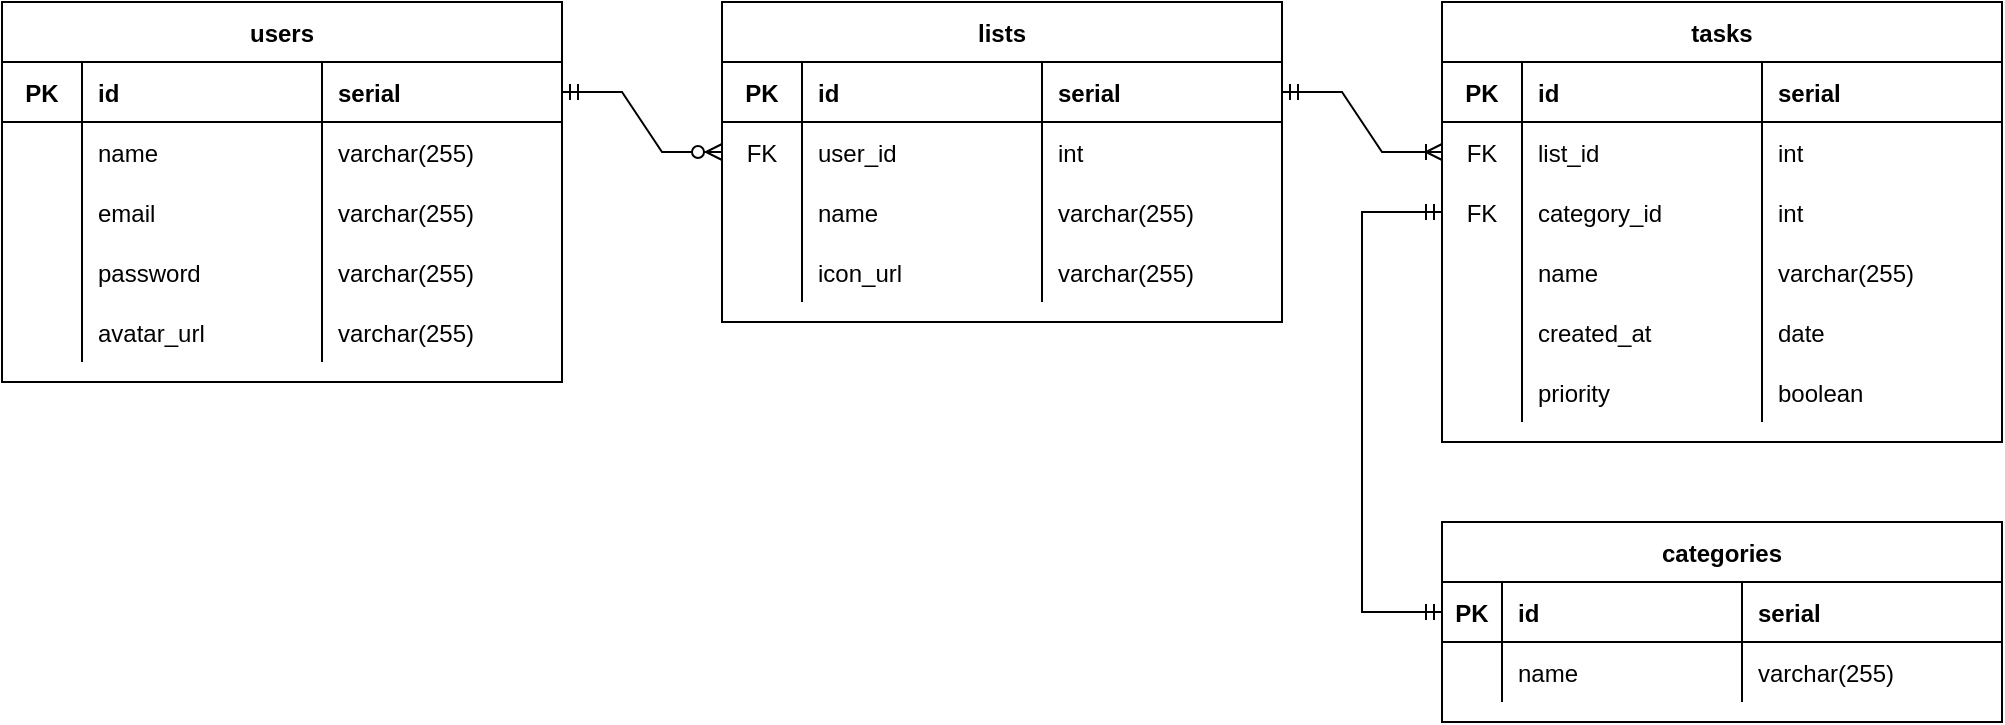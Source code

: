 <mxfile version="20.0.3" type="device"><diagram id="R2lEEEUBdFMjLlhIrx00" name="Page-1"><mxGraphModel dx="1562" dy="771" grid="0" gridSize="10" guides="0" tooltips="1" connect="1" arrows="1" fold="1" page="1" pageScale="1" pageWidth="1100" pageHeight="850" math="0" shadow="0" extFonts="Permanent Marker^https://fonts.googleapis.com/css?family=Permanent+Marker"><root><mxCell id="0"/><mxCell id="1" parent="0"/><mxCell id="S6WxS1cDM9PQxsiNfCEc-1" value="users" style="shape=table;startSize=30;container=1;collapsible=1;childLayout=tableLayout;fixedRows=1;rowLines=0;fontStyle=1;align=center;resizeLast=1;" parent="1" vertex="1"><mxGeometry x="-1040" y="60" width="280" height="190" as="geometry"/></mxCell><mxCell id="S6WxS1cDM9PQxsiNfCEc-2" value="" style="shape=tableRow;horizontal=0;startSize=0;swimlaneHead=0;swimlaneBody=0;fillColor=none;collapsible=0;dropTarget=0;points=[[0,0.5],[1,0.5]];portConstraint=eastwest;top=0;left=0;right=0;bottom=1;" parent="S6WxS1cDM9PQxsiNfCEc-1" vertex="1"><mxGeometry y="30" width="280" height="30" as="geometry"/></mxCell><mxCell id="S6WxS1cDM9PQxsiNfCEc-3" value="PK" style="shape=partialRectangle;connectable=0;fillColor=none;top=0;left=0;bottom=0;right=0;fontStyle=1;overflow=hidden;" parent="S6WxS1cDM9PQxsiNfCEc-2" vertex="1"><mxGeometry width="40" height="30" as="geometry"><mxRectangle width="40" height="30" as="alternateBounds"/></mxGeometry></mxCell><mxCell id="S6WxS1cDM9PQxsiNfCEc-4" value="id" style="shape=partialRectangle;connectable=0;fillColor=none;top=0;left=0;bottom=0;right=0;align=left;spacingLeft=6;fontStyle=1;overflow=hidden;" parent="S6WxS1cDM9PQxsiNfCEc-2" vertex="1"><mxGeometry x="40" width="120" height="30" as="geometry"><mxRectangle width="120" height="30" as="alternateBounds"/></mxGeometry></mxCell><mxCell id="S6WxS1cDM9PQxsiNfCEc-14" value="serial" style="shape=partialRectangle;connectable=0;fillColor=none;top=0;left=0;bottom=0;right=0;align=left;spacingLeft=6;fontStyle=1;overflow=hidden;" parent="S6WxS1cDM9PQxsiNfCEc-2" vertex="1"><mxGeometry x="160" width="120" height="30" as="geometry"><mxRectangle width="120" height="30" as="alternateBounds"/></mxGeometry></mxCell><mxCell id="S6WxS1cDM9PQxsiNfCEc-5" value="" style="shape=tableRow;horizontal=0;startSize=0;swimlaneHead=0;swimlaneBody=0;fillColor=none;collapsible=0;dropTarget=0;points=[[0,0.5],[1,0.5]];portConstraint=eastwest;top=0;left=0;right=0;bottom=0;" parent="S6WxS1cDM9PQxsiNfCEc-1" vertex="1"><mxGeometry y="60" width="280" height="30" as="geometry"/></mxCell><mxCell id="S6WxS1cDM9PQxsiNfCEc-6" value="" style="shape=partialRectangle;connectable=0;fillColor=none;top=0;left=0;bottom=0;right=0;editable=1;overflow=hidden;" parent="S6WxS1cDM9PQxsiNfCEc-5" vertex="1"><mxGeometry width="40" height="30" as="geometry"><mxRectangle width="40" height="30" as="alternateBounds"/></mxGeometry></mxCell><mxCell id="S6WxS1cDM9PQxsiNfCEc-7" value="name" style="shape=partialRectangle;connectable=0;fillColor=none;top=0;left=0;bottom=0;right=0;align=left;spacingLeft=6;overflow=hidden;" parent="S6WxS1cDM9PQxsiNfCEc-5" vertex="1"><mxGeometry x="40" width="120" height="30" as="geometry"><mxRectangle width="120" height="30" as="alternateBounds"/></mxGeometry></mxCell><mxCell id="S6WxS1cDM9PQxsiNfCEc-15" value="varchar(255)" style="shape=partialRectangle;connectable=0;fillColor=none;top=0;left=0;bottom=0;right=0;align=left;spacingLeft=6;overflow=hidden;" parent="S6WxS1cDM9PQxsiNfCEc-5" vertex="1"><mxGeometry x="160" width="120" height="30" as="geometry"><mxRectangle width="120" height="30" as="alternateBounds"/></mxGeometry></mxCell><mxCell id="S6WxS1cDM9PQxsiNfCEc-8" value="" style="shape=tableRow;horizontal=0;startSize=0;swimlaneHead=0;swimlaneBody=0;fillColor=none;collapsible=0;dropTarget=0;points=[[0,0.5],[1,0.5]];portConstraint=eastwest;top=0;left=0;right=0;bottom=0;" parent="S6WxS1cDM9PQxsiNfCEc-1" vertex="1"><mxGeometry y="90" width="280" height="30" as="geometry"/></mxCell><mxCell id="S6WxS1cDM9PQxsiNfCEc-9" value="" style="shape=partialRectangle;connectable=0;fillColor=none;top=0;left=0;bottom=0;right=0;editable=1;overflow=hidden;" parent="S6WxS1cDM9PQxsiNfCEc-8" vertex="1"><mxGeometry width="40" height="30" as="geometry"><mxRectangle width="40" height="30" as="alternateBounds"/></mxGeometry></mxCell><mxCell id="S6WxS1cDM9PQxsiNfCEc-10" value="email" style="shape=partialRectangle;connectable=0;fillColor=none;top=0;left=0;bottom=0;right=0;align=left;spacingLeft=6;overflow=hidden;" parent="S6WxS1cDM9PQxsiNfCEc-8" vertex="1"><mxGeometry x="40" width="120" height="30" as="geometry"><mxRectangle width="120" height="30" as="alternateBounds"/></mxGeometry></mxCell><mxCell id="S6WxS1cDM9PQxsiNfCEc-16" value="varchar(255)" style="shape=partialRectangle;connectable=0;fillColor=none;top=0;left=0;bottom=0;right=0;align=left;spacingLeft=6;overflow=hidden;" parent="S6WxS1cDM9PQxsiNfCEc-8" vertex="1"><mxGeometry x="160" width="120" height="30" as="geometry"><mxRectangle width="120" height="30" as="alternateBounds"/></mxGeometry></mxCell><mxCell id="S6WxS1cDM9PQxsiNfCEc-11" value="" style="shape=tableRow;horizontal=0;startSize=0;swimlaneHead=0;swimlaneBody=0;fillColor=none;collapsible=0;dropTarget=0;points=[[0,0.5],[1,0.5]];portConstraint=eastwest;top=0;left=0;right=0;bottom=0;" parent="S6WxS1cDM9PQxsiNfCEc-1" vertex="1"><mxGeometry y="120" width="280" height="30" as="geometry"/></mxCell><mxCell id="S6WxS1cDM9PQxsiNfCEc-12" value="" style="shape=partialRectangle;connectable=0;fillColor=none;top=0;left=0;bottom=0;right=0;editable=1;overflow=hidden;" parent="S6WxS1cDM9PQxsiNfCEc-11" vertex="1"><mxGeometry width="40" height="30" as="geometry"><mxRectangle width="40" height="30" as="alternateBounds"/></mxGeometry></mxCell><mxCell id="S6WxS1cDM9PQxsiNfCEc-13" value="password" style="shape=partialRectangle;connectable=0;fillColor=none;top=0;left=0;bottom=0;right=0;align=left;spacingLeft=6;overflow=hidden;" parent="S6WxS1cDM9PQxsiNfCEc-11" vertex="1"><mxGeometry x="40" width="120" height="30" as="geometry"><mxRectangle width="120" height="30" as="alternateBounds"/></mxGeometry></mxCell><mxCell id="S6WxS1cDM9PQxsiNfCEc-17" value="varchar(255)" style="shape=partialRectangle;connectable=0;fillColor=none;top=0;left=0;bottom=0;right=0;align=left;spacingLeft=6;overflow=hidden;" parent="S6WxS1cDM9PQxsiNfCEc-11" vertex="1"><mxGeometry x="160" width="120" height="30" as="geometry"><mxRectangle width="120" height="30" as="alternateBounds"/></mxGeometry></mxCell><mxCell id="S6WxS1cDM9PQxsiNfCEc-70" style="shape=tableRow;horizontal=0;startSize=0;swimlaneHead=0;swimlaneBody=0;fillColor=none;collapsible=0;dropTarget=0;points=[[0,0.5],[1,0.5]];portConstraint=eastwest;top=0;left=0;right=0;bottom=0;" parent="S6WxS1cDM9PQxsiNfCEc-1" vertex="1"><mxGeometry y="150" width="280" height="30" as="geometry"/></mxCell><mxCell id="S6WxS1cDM9PQxsiNfCEc-71" style="shape=partialRectangle;connectable=0;fillColor=none;top=0;left=0;bottom=0;right=0;editable=1;overflow=hidden;" parent="S6WxS1cDM9PQxsiNfCEc-70" vertex="1"><mxGeometry width="40" height="30" as="geometry"><mxRectangle width="40" height="30" as="alternateBounds"/></mxGeometry></mxCell><mxCell id="S6WxS1cDM9PQxsiNfCEc-72" value="avatar_url" style="shape=partialRectangle;connectable=0;fillColor=none;top=0;left=0;bottom=0;right=0;align=left;spacingLeft=6;overflow=hidden;" parent="S6WxS1cDM9PQxsiNfCEc-70" vertex="1"><mxGeometry x="40" width="120" height="30" as="geometry"><mxRectangle width="120" height="30" as="alternateBounds"/></mxGeometry></mxCell><mxCell id="S6WxS1cDM9PQxsiNfCEc-73" value="varchar(255)" style="shape=partialRectangle;connectable=0;fillColor=none;top=0;left=0;bottom=0;right=0;align=left;spacingLeft=6;overflow=hidden;" parent="S6WxS1cDM9PQxsiNfCEc-70" vertex="1"><mxGeometry x="160" width="120" height="30" as="geometry"><mxRectangle width="120" height="30" as="alternateBounds"/></mxGeometry></mxCell><mxCell id="S6WxS1cDM9PQxsiNfCEc-19" value="lists" style="shape=table;startSize=30;container=1;collapsible=1;childLayout=tableLayout;fixedRows=1;rowLines=0;fontStyle=1;align=center;resizeLast=1;" parent="1" vertex="1"><mxGeometry x="-680" y="60" width="280" height="160" as="geometry"/></mxCell><mxCell id="S6WxS1cDM9PQxsiNfCEc-20" value="" style="shape=tableRow;horizontal=0;startSize=0;swimlaneHead=0;swimlaneBody=0;fillColor=none;collapsible=0;dropTarget=0;points=[[0,0.5],[1,0.5]];portConstraint=eastwest;top=0;left=0;right=0;bottom=1;" parent="S6WxS1cDM9PQxsiNfCEc-19" vertex="1"><mxGeometry y="30" width="280" height="30" as="geometry"/></mxCell><mxCell id="S6WxS1cDM9PQxsiNfCEc-21" value="PK" style="shape=partialRectangle;connectable=0;fillColor=none;top=0;left=0;bottom=0;right=0;fontStyle=1;overflow=hidden;" parent="S6WxS1cDM9PQxsiNfCEc-20" vertex="1"><mxGeometry width="40" height="30" as="geometry"><mxRectangle width="40" height="30" as="alternateBounds"/></mxGeometry></mxCell><mxCell id="S6WxS1cDM9PQxsiNfCEc-22" value="id" style="shape=partialRectangle;connectable=0;fillColor=none;top=0;left=0;bottom=0;right=0;align=left;spacingLeft=6;fontStyle=1;overflow=hidden;" parent="S6WxS1cDM9PQxsiNfCEc-20" vertex="1"><mxGeometry x="40" width="120" height="30" as="geometry"><mxRectangle width="120" height="30" as="alternateBounds"/></mxGeometry></mxCell><mxCell id="S6WxS1cDM9PQxsiNfCEc-23" value="serial" style="shape=partialRectangle;connectable=0;fillColor=none;top=0;left=0;bottom=0;right=0;align=left;spacingLeft=6;fontStyle=1;overflow=hidden;" parent="S6WxS1cDM9PQxsiNfCEc-20" vertex="1"><mxGeometry x="160" width="120" height="30" as="geometry"><mxRectangle width="120" height="30" as="alternateBounds"/></mxGeometry></mxCell><mxCell id="S6WxS1cDM9PQxsiNfCEc-24" value="" style="shape=tableRow;horizontal=0;startSize=0;swimlaneHead=0;swimlaneBody=0;fillColor=none;collapsible=0;dropTarget=0;points=[[0,0.5],[1,0.5]];portConstraint=eastwest;top=0;left=0;right=0;bottom=0;" parent="S6WxS1cDM9PQxsiNfCEc-19" vertex="1"><mxGeometry y="60" width="280" height="30" as="geometry"/></mxCell><mxCell id="S6WxS1cDM9PQxsiNfCEc-25" value="FK" style="shape=partialRectangle;connectable=0;fillColor=none;top=0;left=0;bottom=0;right=0;editable=1;overflow=hidden;" parent="S6WxS1cDM9PQxsiNfCEc-24" vertex="1"><mxGeometry width="40" height="30" as="geometry"><mxRectangle width="40" height="30" as="alternateBounds"/></mxGeometry></mxCell><mxCell id="S6WxS1cDM9PQxsiNfCEc-26" value="user_id" style="shape=partialRectangle;connectable=0;fillColor=none;top=0;left=0;bottom=0;right=0;align=left;spacingLeft=6;overflow=hidden;" parent="S6WxS1cDM9PQxsiNfCEc-24" vertex="1"><mxGeometry x="40" width="120" height="30" as="geometry"><mxRectangle width="120" height="30" as="alternateBounds"/></mxGeometry></mxCell><mxCell id="S6WxS1cDM9PQxsiNfCEc-27" value="int" style="shape=partialRectangle;connectable=0;fillColor=none;top=0;left=0;bottom=0;right=0;align=left;spacingLeft=6;overflow=hidden;" parent="S6WxS1cDM9PQxsiNfCEc-24" vertex="1"><mxGeometry x="160" width="120" height="30" as="geometry"><mxRectangle width="120" height="30" as="alternateBounds"/></mxGeometry></mxCell><mxCell id="S6WxS1cDM9PQxsiNfCEc-28" value="" style="shape=tableRow;horizontal=0;startSize=0;swimlaneHead=0;swimlaneBody=0;fillColor=none;collapsible=0;dropTarget=0;points=[[0,0.5],[1,0.5]];portConstraint=eastwest;top=0;left=0;right=0;bottom=0;" parent="S6WxS1cDM9PQxsiNfCEc-19" vertex="1"><mxGeometry y="90" width="280" height="30" as="geometry"/></mxCell><mxCell id="S6WxS1cDM9PQxsiNfCEc-29" value="" style="shape=partialRectangle;connectable=0;fillColor=none;top=0;left=0;bottom=0;right=0;editable=1;overflow=hidden;" parent="S6WxS1cDM9PQxsiNfCEc-28" vertex="1"><mxGeometry width="40" height="30" as="geometry"><mxRectangle width="40" height="30" as="alternateBounds"/></mxGeometry></mxCell><mxCell id="S6WxS1cDM9PQxsiNfCEc-30" value="name" style="shape=partialRectangle;connectable=0;fillColor=none;top=0;left=0;bottom=0;right=0;align=left;spacingLeft=6;overflow=hidden;" parent="S6WxS1cDM9PQxsiNfCEc-28" vertex="1"><mxGeometry x="40" width="120" height="30" as="geometry"><mxRectangle width="120" height="30" as="alternateBounds"/></mxGeometry></mxCell><mxCell id="S6WxS1cDM9PQxsiNfCEc-31" value="varchar(255)" style="shape=partialRectangle;connectable=0;fillColor=none;top=0;left=0;bottom=0;right=0;align=left;spacingLeft=6;overflow=hidden;" parent="S6WxS1cDM9PQxsiNfCEc-28" vertex="1"><mxGeometry x="160" width="120" height="30" as="geometry"><mxRectangle width="120" height="30" as="alternateBounds"/></mxGeometry></mxCell><mxCell id="S6WxS1cDM9PQxsiNfCEc-90" style="shape=tableRow;horizontal=0;startSize=0;swimlaneHead=0;swimlaneBody=0;fillColor=none;collapsible=0;dropTarget=0;points=[[0,0.5],[1,0.5]];portConstraint=eastwest;top=0;left=0;right=0;bottom=0;" parent="S6WxS1cDM9PQxsiNfCEc-19" vertex="1"><mxGeometry y="120" width="280" height="30" as="geometry"/></mxCell><mxCell id="S6WxS1cDM9PQxsiNfCEc-91" style="shape=partialRectangle;connectable=0;fillColor=none;top=0;left=0;bottom=0;right=0;editable=1;overflow=hidden;" parent="S6WxS1cDM9PQxsiNfCEc-90" vertex="1"><mxGeometry width="40" height="30" as="geometry"><mxRectangle width="40" height="30" as="alternateBounds"/></mxGeometry></mxCell><mxCell id="S6WxS1cDM9PQxsiNfCEc-92" value="icon_url" style="shape=partialRectangle;connectable=0;fillColor=none;top=0;left=0;bottom=0;right=0;align=left;spacingLeft=6;overflow=hidden;" parent="S6WxS1cDM9PQxsiNfCEc-90" vertex="1"><mxGeometry x="40" width="120" height="30" as="geometry"><mxRectangle width="120" height="30" as="alternateBounds"/></mxGeometry></mxCell><mxCell id="S6WxS1cDM9PQxsiNfCEc-93" value="varchar(255)" style="shape=partialRectangle;connectable=0;fillColor=none;top=0;left=0;bottom=0;right=0;align=left;spacingLeft=6;overflow=hidden;" parent="S6WxS1cDM9PQxsiNfCEc-90" vertex="1"><mxGeometry x="160" width="120" height="30" as="geometry"><mxRectangle width="120" height="30" as="alternateBounds"/></mxGeometry></mxCell><mxCell id="S6WxS1cDM9PQxsiNfCEc-36" value="tasks" style="shape=table;startSize=30;container=1;collapsible=1;childLayout=tableLayout;fixedRows=1;rowLines=0;fontStyle=1;align=center;resizeLast=1;" parent="1" vertex="1"><mxGeometry x="-320" y="60" width="280" height="220" as="geometry"/></mxCell><mxCell id="S6WxS1cDM9PQxsiNfCEc-37" value="" style="shape=tableRow;horizontal=0;startSize=0;swimlaneHead=0;swimlaneBody=0;fillColor=none;collapsible=0;dropTarget=0;points=[[0,0.5],[1,0.5]];portConstraint=eastwest;top=0;left=0;right=0;bottom=1;" parent="S6WxS1cDM9PQxsiNfCEc-36" vertex="1"><mxGeometry y="30" width="280" height="30" as="geometry"/></mxCell><mxCell id="S6WxS1cDM9PQxsiNfCEc-38" value="PK" style="shape=partialRectangle;connectable=0;fillColor=none;top=0;left=0;bottom=0;right=0;fontStyle=1;overflow=hidden;" parent="S6WxS1cDM9PQxsiNfCEc-37" vertex="1"><mxGeometry width="40" height="30" as="geometry"><mxRectangle width="40" height="30" as="alternateBounds"/></mxGeometry></mxCell><mxCell id="S6WxS1cDM9PQxsiNfCEc-39" value="id" style="shape=partialRectangle;connectable=0;fillColor=none;top=0;left=0;bottom=0;right=0;align=left;spacingLeft=6;fontStyle=1;overflow=hidden;" parent="S6WxS1cDM9PQxsiNfCEc-37" vertex="1"><mxGeometry x="40" width="120" height="30" as="geometry"><mxRectangle width="120" height="30" as="alternateBounds"/></mxGeometry></mxCell><mxCell id="S6WxS1cDM9PQxsiNfCEc-40" value="serial" style="shape=partialRectangle;connectable=0;fillColor=none;top=0;left=0;bottom=0;right=0;align=left;spacingLeft=6;fontStyle=1;overflow=hidden;" parent="S6WxS1cDM9PQxsiNfCEc-37" vertex="1"><mxGeometry x="160" width="120" height="30" as="geometry"><mxRectangle width="120" height="30" as="alternateBounds"/></mxGeometry></mxCell><mxCell id="S6WxS1cDM9PQxsiNfCEc-45" value="" style="shape=tableRow;horizontal=0;startSize=0;swimlaneHead=0;swimlaneBody=0;fillColor=none;collapsible=0;dropTarget=0;points=[[0,0.5],[1,0.5]];portConstraint=eastwest;top=0;left=0;right=0;bottom=0;" parent="S6WxS1cDM9PQxsiNfCEc-36" vertex="1"><mxGeometry y="60" width="280" height="30" as="geometry"/></mxCell><mxCell id="S6WxS1cDM9PQxsiNfCEc-46" value="FK" style="shape=partialRectangle;connectable=0;fillColor=none;top=0;left=0;bottom=0;right=0;editable=1;overflow=hidden;" parent="S6WxS1cDM9PQxsiNfCEc-45" vertex="1"><mxGeometry width="40" height="30" as="geometry"><mxRectangle width="40" height="30" as="alternateBounds"/></mxGeometry></mxCell><mxCell id="S6WxS1cDM9PQxsiNfCEc-47" value="list_id" style="shape=partialRectangle;connectable=0;fillColor=none;top=0;left=0;bottom=0;right=0;align=left;spacingLeft=6;overflow=hidden;" parent="S6WxS1cDM9PQxsiNfCEc-45" vertex="1"><mxGeometry x="40" width="120" height="30" as="geometry"><mxRectangle width="120" height="30" as="alternateBounds"/></mxGeometry></mxCell><mxCell id="S6WxS1cDM9PQxsiNfCEc-48" value="int" style="shape=partialRectangle;connectable=0;fillColor=none;top=0;left=0;bottom=0;right=0;align=left;spacingLeft=6;overflow=hidden;" parent="S6WxS1cDM9PQxsiNfCEc-45" vertex="1"><mxGeometry x="160" width="120" height="30" as="geometry"><mxRectangle width="120" height="30" as="alternateBounds"/></mxGeometry></mxCell><mxCell id="pV2U0Oyom2CyFU9RIg---5" style="shape=tableRow;horizontal=0;startSize=0;swimlaneHead=0;swimlaneBody=0;fillColor=none;collapsible=0;dropTarget=0;points=[[0,0.5],[1,0.5]];portConstraint=eastwest;top=0;left=0;right=0;bottom=0;" parent="S6WxS1cDM9PQxsiNfCEc-36" vertex="1"><mxGeometry y="90" width="280" height="30" as="geometry"/></mxCell><mxCell id="pV2U0Oyom2CyFU9RIg---6" value="FK" style="shape=partialRectangle;connectable=0;fillColor=none;top=0;left=0;bottom=0;right=0;editable=1;overflow=hidden;" parent="pV2U0Oyom2CyFU9RIg---5" vertex="1"><mxGeometry width="40" height="30" as="geometry"><mxRectangle width="40" height="30" as="alternateBounds"/></mxGeometry></mxCell><mxCell id="pV2U0Oyom2CyFU9RIg---7" value="category_id" style="shape=partialRectangle;connectable=0;fillColor=none;top=0;left=0;bottom=0;right=0;align=left;spacingLeft=6;overflow=hidden;" parent="pV2U0Oyom2CyFU9RIg---5" vertex="1"><mxGeometry x="40" width="120" height="30" as="geometry"><mxRectangle width="120" height="30" as="alternateBounds"/></mxGeometry></mxCell><mxCell id="pV2U0Oyom2CyFU9RIg---8" value="int" style="shape=partialRectangle;connectable=0;fillColor=none;top=0;left=0;bottom=0;right=0;align=left;spacingLeft=6;overflow=hidden;" parent="pV2U0Oyom2CyFU9RIg---5" vertex="1"><mxGeometry x="160" width="120" height="30" as="geometry"><mxRectangle width="120" height="30" as="alternateBounds"/></mxGeometry></mxCell><mxCell id="S6WxS1cDM9PQxsiNfCEc-49" value="" style="shape=tableRow;horizontal=0;startSize=0;swimlaneHead=0;swimlaneBody=0;fillColor=none;collapsible=0;dropTarget=0;points=[[0,0.5],[1,0.5]];portConstraint=eastwest;top=0;left=0;right=0;bottom=0;" parent="S6WxS1cDM9PQxsiNfCEc-36" vertex="1"><mxGeometry y="120" width="280" height="30" as="geometry"/></mxCell><mxCell id="S6WxS1cDM9PQxsiNfCEc-50" value="" style="shape=partialRectangle;connectable=0;fillColor=none;top=0;left=0;bottom=0;right=0;editable=1;overflow=hidden;" parent="S6WxS1cDM9PQxsiNfCEc-49" vertex="1"><mxGeometry width="40" height="30" as="geometry"><mxRectangle width="40" height="30" as="alternateBounds"/></mxGeometry></mxCell><mxCell id="S6WxS1cDM9PQxsiNfCEc-51" value="name" style="shape=partialRectangle;connectable=0;fillColor=none;top=0;left=0;bottom=0;right=0;align=left;spacingLeft=6;overflow=hidden;" parent="S6WxS1cDM9PQxsiNfCEc-49" vertex="1"><mxGeometry x="40" width="120" height="30" as="geometry"><mxRectangle width="120" height="30" as="alternateBounds"/></mxGeometry></mxCell><mxCell id="S6WxS1cDM9PQxsiNfCEc-52" value="varchar(255)" style="shape=partialRectangle;connectable=0;fillColor=none;top=0;left=0;bottom=0;right=0;align=left;spacingLeft=6;overflow=hidden;" parent="S6WxS1cDM9PQxsiNfCEc-49" vertex="1"><mxGeometry x="160" width="120" height="30" as="geometry"><mxRectangle width="120" height="30" as="alternateBounds"/></mxGeometry></mxCell><mxCell id="S6WxS1cDM9PQxsiNfCEc-82" style="shape=tableRow;horizontal=0;startSize=0;swimlaneHead=0;swimlaneBody=0;fillColor=none;collapsible=0;dropTarget=0;points=[[0,0.5],[1,0.5]];portConstraint=eastwest;top=0;left=0;right=0;bottom=0;" parent="S6WxS1cDM9PQxsiNfCEc-36" vertex="1"><mxGeometry y="150" width="280" height="30" as="geometry"/></mxCell><mxCell id="S6WxS1cDM9PQxsiNfCEc-83" style="shape=partialRectangle;connectable=0;fillColor=none;top=0;left=0;bottom=0;right=0;editable=1;overflow=hidden;" parent="S6WxS1cDM9PQxsiNfCEc-82" vertex="1"><mxGeometry width="40" height="30" as="geometry"><mxRectangle width="40" height="30" as="alternateBounds"/></mxGeometry></mxCell><mxCell id="S6WxS1cDM9PQxsiNfCEc-84" value="created_at" style="shape=partialRectangle;connectable=0;fillColor=none;top=0;left=0;bottom=0;right=0;align=left;spacingLeft=6;overflow=hidden;" parent="S6WxS1cDM9PQxsiNfCEc-82" vertex="1"><mxGeometry x="40" width="120" height="30" as="geometry"><mxRectangle width="120" height="30" as="alternateBounds"/></mxGeometry></mxCell><mxCell id="S6WxS1cDM9PQxsiNfCEc-85" value="date" style="shape=partialRectangle;connectable=0;fillColor=none;top=0;left=0;bottom=0;right=0;align=left;spacingLeft=6;overflow=hidden;" parent="S6WxS1cDM9PQxsiNfCEc-82" vertex="1"><mxGeometry x="160" width="120" height="30" as="geometry"><mxRectangle width="120" height="30" as="alternateBounds"/></mxGeometry></mxCell><mxCell id="S6WxS1cDM9PQxsiNfCEc-86" style="shape=tableRow;horizontal=0;startSize=0;swimlaneHead=0;swimlaneBody=0;fillColor=none;collapsible=0;dropTarget=0;points=[[0,0.5],[1,0.5]];portConstraint=eastwest;top=0;left=0;right=0;bottom=0;" parent="S6WxS1cDM9PQxsiNfCEc-36" vertex="1"><mxGeometry y="180" width="280" height="30" as="geometry"/></mxCell><mxCell id="S6WxS1cDM9PQxsiNfCEc-87" style="shape=partialRectangle;connectable=0;fillColor=none;top=0;left=0;bottom=0;right=0;editable=1;overflow=hidden;" parent="S6WxS1cDM9PQxsiNfCEc-86" vertex="1"><mxGeometry width="40" height="30" as="geometry"><mxRectangle width="40" height="30" as="alternateBounds"/></mxGeometry></mxCell><mxCell id="S6WxS1cDM9PQxsiNfCEc-88" value="priority" style="shape=partialRectangle;connectable=0;fillColor=none;top=0;left=0;bottom=0;right=0;align=left;spacingLeft=6;overflow=hidden;" parent="S6WxS1cDM9PQxsiNfCEc-86" vertex="1"><mxGeometry x="40" width="120" height="30" as="geometry"><mxRectangle width="120" height="30" as="alternateBounds"/></mxGeometry></mxCell><mxCell id="S6WxS1cDM9PQxsiNfCEc-89" value="boolean" style="shape=partialRectangle;connectable=0;fillColor=none;top=0;left=0;bottom=0;right=0;align=left;spacingLeft=6;overflow=hidden;" parent="S6WxS1cDM9PQxsiNfCEc-86" vertex="1"><mxGeometry x="160" width="120" height="30" as="geometry"><mxRectangle width="120" height="30" as="alternateBounds"/></mxGeometry></mxCell><mxCell id="S6WxS1cDM9PQxsiNfCEc-53" value="categories" style="shape=table;startSize=30;container=1;collapsible=1;childLayout=tableLayout;fixedRows=1;rowLines=0;fontStyle=1;align=center;resizeLast=1;" parent="1" vertex="1"><mxGeometry x="-320" y="320" width="280" height="100" as="geometry"/></mxCell><mxCell id="S6WxS1cDM9PQxsiNfCEc-54" value="" style="shape=tableRow;horizontal=0;startSize=0;swimlaneHead=0;swimlaneBody=0;fillColor=none;collapsible=0;dropTarget=0;points=[[0,0.5],[1,0.5]];portConstraint=eastwest;top=0;left=0;right=0;bottom=1;" parent="S6WxS1cDM9PQxsiNfCEc-53" vertex="1"><mxGeometry y="30" width="280" height="30" as="geometry"/></mxCell><mxCell id="S6WxS1cDM9PQxsiNfCEc-55" value="PK" style="shape=partialRectangle;connectable=0;fillColor=none;top=0;left=0;bottom=0;right=0;fontStyle=1;overflow=hidden;" parent="S6WxS1cDM9PQxsiNfCEc-54" vertex="1"><mxGeometry width="30" height="30" as="geometry"><mxRectangle width="30" height="30" as="alternateBounds"/></mxGeometry></mxCell><mxCell id="S6WxS1cDM9PQxsiNfCEc-56" value="id" style="shape=partialRectangle;connectable=0;fillColor=none;top=0;left=0;bottom=0;right=0;align=left;spacingLeft=6;fontStyle=1;overflow=hidden;" parent="S6WxS1cDM9PQxsiNfCEc-54" vertex="1"><mxGeometry x="30" width="120" height="30" as="geometry"><mxRectangle width="120" height="30" as="alternateBounds"/></mxGeometry></mxCell><mxCell id="S6WxS1cDM9PQxsiNfCEc-57" value="serial" style="shape=partialRectangle;connectable=0;fillColor=none;top=0;left=0;bottom=0;right=0;align=left;spacingLeft=6;fontStyle=1;overflow=hidden;" parent="S6WxS1cDM9PQxsiNfCEc-54" vertex="1"><mxGeometry x="150" width="130" height="30" as="geometry"><mxRectangle width="130" height="30" as="alternateBounds"/></mxGeometry></mxCell><mxCell id="S6WxS1cDM9PQxsiNfCEc-62" value="" style="shape=tableRow;horizontal=0;startSize=0;swimlaneHead=0;swimlaneBody=0;fillColor=none;collapsible=0;dropTarget=0;points=[[0,0.5],[1,0.5]];portConstraint=eastwest;top=0;left=0;right=0;bottom=0;" parent="S6WxS1cDM9PQxsiNfCEc-53" vertex="1"><mxGeometry y="60" width="280" height="30" as="geometry"/></mxCell><mxCell id="S6WxS1cDM9PQxsiNfCEc-63" value="" style="shape=partialRectangle;connectable=0;fillColor=none;top=0;left=0;bottom=0;right=0;editable=1;overflow=hidden;" parent="S6WxS1cDM9PQxsiNfCEc-62" vertex="1"><mxGeometry width="30" height="30" as="geometry"><mxRectangle width="30" height="30" as="alternateBounds"/></mxGeometry></mxCell><mxCell id="S6WxS1cDM9PQxsiNfCEc-64" value="name" style="shape=partialRectangle;connectable=0;fillColor=none;top=0;left=0;bottom=0;right=0;align=left;spacingLeft=6;overflow=hidden;" parent="S6WxS1cDM9PQxsiNfCEc-62" vertex="1"><mxGeometry x="30" width="120" height="30" as="geometry"><mxRectangle width="120" height="30" as="alternateBounds"/></mxGeometry></mxCell><mxCell id="S6WxS1cDM9PQxsiNfCEc-65" value="varchar(255)" style="shape=partialRectangle;connectable=0;fillColor=none;top=0;left=0;bottom=0;right=0;align=left;spacingLeft=6;overflow=hidden;" parent="S6WxS1cDM9PQxsiNfCEc-62" vertex="1"><mxGeometry x="150" width="130" height="30" as="geometry"><mxRectangle width="130" height="30" as="alternateBounds"/></mxGeometry></mxCell><mxCell id="pV2U0Oyom2CyFU9RIg---9" value="" style="edgeStyle=entityRelationEdgeStyle;fontSize=12;html=1;endArrow=ERzeroToMany;startArrow=ERmandOne;rounded=0;" parent="1" source="S6WxS1cDM9PQxsiNfCEc-2" target="S6WxS1cDM9PQxsiNfCEc-24" edge="1"><mxGeometry width="100" height="100" relative="1" as="geometry"><mxPoint x="-750" y="100" as="sourcePoint"/><mxPoint x="-650" as="targetPoint"/></mxGeometry></mxCell><mxCell id="pV2U0Oyom2CyFU9RIg---11" value="" style="edgeStyle=orthogonalEdgeStyle;fontSize=12;html=1;endArrow=ERmandOne;startArrow=ERmandOne;rounded=0;" parent="1" source="S6WxS1cDM9PQxsiNfCEc-54" target="pV2U0Oyom2CyFU9RIg---5" edge="1"><mxGeometry width="100" height="100" relative="1" as="geometry"><mxPoint x="-650" y="340" as="sourcePoint"/><mxPoint x="-550" y="240" as="targetPoint"/><Array as="points"><mxPoint x="-360" y="365"/><mxPoint x="-360" y="165"/></Array></mxGeometry></mxCell><mxCell id="pV2U0Oyom2CyFU9RIg---12" value="" style="edgeStyle=entityRelationEdgeStyle;fontSize=12;html=1;endArrow=ERoneToMany;startArrow=ERmandOne;rounded=0;" parent="1" source="S6WxS1cDM9PQxsiNfCEc-20" target="S6WxS1cDM9PQxsiNfCEc-45" edge="1"><mxGeometry width="100" height="100" relative="1" as="geometry"><mxPoint x="-580" y="340" as="sourcePoint"/><mxPoint x="-480" y="240" as="targetPoint"/></mxGeometry></mxCell></root></mxGraphModel></diagram></mxfile>
